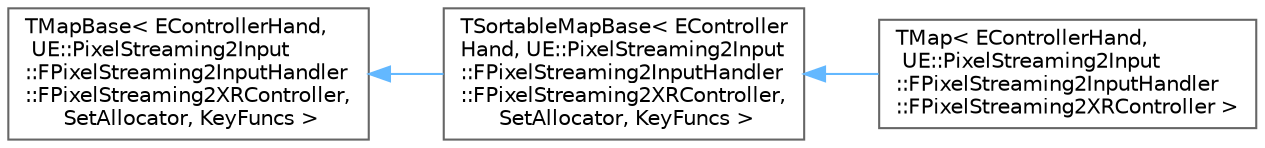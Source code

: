 digraph "Graphical Class Hierarchy"
{
 // INTERACTIVE_SVG=YES
 // LATEX_PDF_SIZE
  bgcolor="transparent";
  edge [fontname=Helvetica,fontsize=10,labelfontname=Helvetica,labelfontsize=10];
  node [fontname=Helvetica,fontsize=10,shape=box,height=0.2,width=0.4];
  rankdir="LR";
  Node0 [id="Node000000",label="TMapBase\< EControllerHand,\l UE::PixelStreaming2Input\l::FPixelStreaming2InputHandler\l::FPixelStreaming2XRController,\l SetAllocator, KeyFuncs \>",height=0.2,width=0.4,color="grey40", fillcolor="white", style="filled",URL="$d8/dad/classTMapBase.html",tooltip=" "];
  Node0 -> Node1 [id="edge6498_Node000000_Node000001",dir="back",color="steelblue1",style="solid",tooltip=" "];
  Node1 [id="Node000001",label="TSortableMapBase\< EController\lHand, UE::PixelStreaming2Input\l::FPixelStreaming2InputHandler\l::FPixelStreaming2XRController,\l SetAllocator, KeyFuncs \>",height=0.2,width=0.4,color="grey40", fillcolor="white", style="filled",URL="$de/df5/classTSortableMapBase.html",tooltip=" "];
  Node1 -> Node2 [id="edge6499_Node000001_Node000002",dir="back",color="steelblue1",style="solid",tooltip=" "];
  Node2 [id="Node000002",label="TMap\< EControllerHand,\l UE::PixelStreaming2Input\l::FPixelStreaming2InputHandler\l::FPixelStreaming2XRController \>",height=0.2,width=0.4,color="grey40", fillcolor="white", style="filled",URL="$d8/da9/classTMap.html",tooltip=" "];
}
